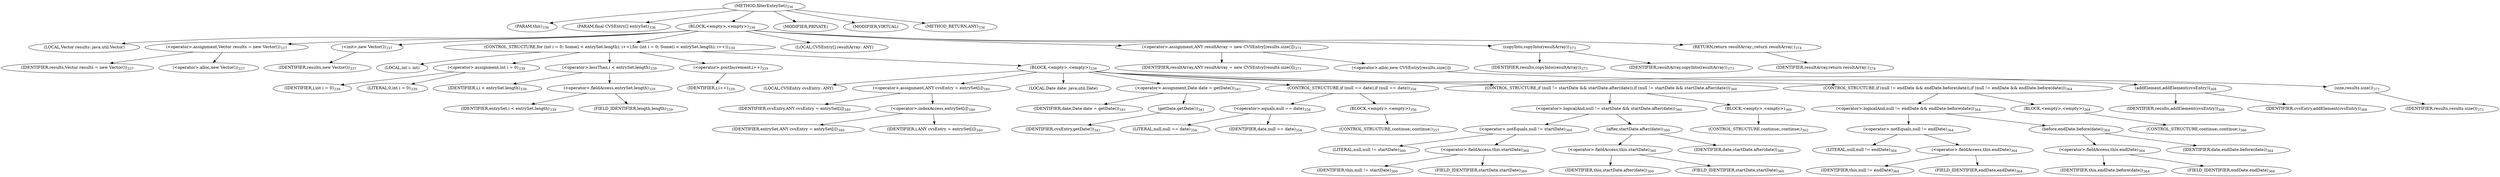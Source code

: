 digraph "filterEntrySet" {  
"566" [label = <(METHOD,filterEntrySet)<SUB>336</SUB>> ]
"567" [label = <(PARAM,this)<SUB>336</SUB>> ]
"568" [label = <(PARAM,final CVSEntry[] entrySet)<SUB>336</SUB>> ]
"569" [label = <(BLOCK,&lt;empty&gt;,&lt;empty&gt;)<SUB>336</SUB>> ]
"50" [label = <(LOCAL,Vector results: java.util.Vector)> ]
"570" [label = <(&lt;operator&gt;.assignment,Vector results = new Vector())<SUB>337</SUB>> ]
"571" [label = <(IDENTIFIER,results,Vector results = new Vector())<SUB>337</SUB>> ]
"572" [label = <(&lt;operator&gt;.alloc,new Vector())<SUB>337</SUB>> ]
"573" [label = <(&lt;init&gt;,new Vector())<SUB>337</SUB>> ]
"49" [label = <(IDENTIFIER,results,new Vector())<SUB>337</SUB>> ]
"574" [label = <(CONTROL_STRUCTURE,for (int i = 0; Some(i &lt; entrySet.length); i++),for (int i = 0; Some(i &lt; entrySet.length); i++))<SUB>339</SUB>> ]
"575" [label = <(LOCAL,int i: int)> ]
"576" [label = <(&lt;operator&gt;.assignment,int i = 0)<SUB>339</SUB>> ]
"577" [label = <(IDENTIFIER,i,int i = 0)<SUB>339</SUB>> ]
"578" [label = <(LITERAL,0,int i = 0)<SUB>339</SUB>> ]
"579" [label = <(&lt;operator&gt;.lessThan,i &lt; entrySet.length)<SUB>339</SUB>> ]
"580" [label = <(IDENTIFIER,i,i &lt; entrySet.length)<SUB>339</SUB>> ]
"581" [label = <(&lt;operator&gt;.fieldAccess,entrySet.length)<SUB>339</SUB>> ]
"582" [label = <(IDENTIFIER,entrySet,i &lt; entrySet.length)<SUB>339</SUB>> ]
"583" [label = <(FIELD_IDENTIFIER,length,length)<SUB>339</SUB>> ]
"584" [label = <(&lt;operator&gt;.postIncrement,i++)<SUB>339</SUB>> ]
"585" [label = <(IDENTIFIER,i,i++)<SUB>339</SUB>> ]
"586" [label = <(BLOCK,&lt;empty&gt;,&lt;empty&gt;)<SUB>339</SUB>> ]
"587" [label = <(LOCAL,CVSEntry cvsEntry: ANY)> ]
"588" [label = <(&lt;operator&gt;.assignment,ANY cvsEntry = entrySet[i])<SUB>340</SUB>> ]
"589" [label = <(IDENTIFIER,cvsEntry,ANY cvsEntry = entrySet[i])<SUB>340</SUB>> ]
"590" [label = <(&lt;operator&gt;.indexAccess,entrySet[i])<SUB>340</SUB>> ]
"591" [label = <(IDENTIFIER,entrySet,ANY cvsEntry = entrySet[i])<SUB>340</SUB>> ]
"592" [label = <(IDENTIFIER,i,ANY cvsEntry = entrySet[i])<SUB>340</SUB>> ]
"593" [label = <(LOCAL,Date date: java.util.Date)> ]
"594" [label = <(&lt;operator&gt;.assignment,Date date = getDate())<SUB>341</SUB>> ]
"595" [label = <(IDENTIFIER,date,Date date = getDate())<SUB>341</SUB>> ]
"596" [label = <(getDate,getDate())<SUB>341</SUB>> ]
"597" [label = <(IDENTIFIER,cvsEntry,getDate())<SUB>341</SUB>> ]
"598" [label = <(CONTROL_STRUCTURE,if (null == date),if (null == date))<SUB>356</SUB>> ]
"599" [label = <(&lt;operator&gt;.equals,null == date)<SUB>356</SUB>> ]
"600" [label = <(LITERAL,null,null == date)<SUB>356</SUB>> ]
"601" [label = <(IDENTIFIER,date,null == date)<SUB>356</SUB>> ]
"602" [label = <(BLOCK,&lt;empty&gt;,&lt;empty&gt;)<SUB>356</SUB>> ]
"603" [label = <(CONTROL_STRUCTURE,continue;,continue;)<SUB>357</SUB>> ]
"604" [label = <(CONTROL_STRUCTURE,if (null != startDate &amp;&amp; startDate.after(date)),if (null != startDate &amp;&amp; startDate.after(date)))<SUB>360</SUB>> ]
"605" [label = <(&lt;operator&gt;.logicalAnd,null != startDate &amp;&amp; startDate.after(date))<SUB>360</SUB>> ]
"606" [label = <(&lt;operator&gt;.notEquals,null != startDate)<SUB>360</SUB>> ]
"607" [label = <(LITERAL,null,null != startDate)<SUB>360</SUB>> ]
"608" [label = <(&lt;operator&gt;.fieldAccess,this.startDate)<SUB>360</SUB>> ]
"609" [label = <(IDENTIFIER,this,null != startDate)<SUB>360</SUB>> ]
"610" [label = <(FIELD_IDENTIFIER,startDate,startDate)<SUB>360</SUB>> ]
"611" [label = <(after,startDate.after(date))<SUB>360</SUB>> ]
"612" [label = <(&lt;operator&gt;.fieldAccess,this.startDate)<SUB>360</SUB>> ]
"613" [label = <(IDENTIFIER,this,startDate.after(date))<SUB>360</SUB>> ]
"614" [label = <(FIELD_IDENTIFIER,startDate,startDate)<SUB>360</SUB>> ]
"615" [label = <(IDENTIFIER,date,startDate.after(date))<SUB>360</SUB>> ]
"616" [label = <(BLOCK,&lt;empty&gt;,&lt;empty&gt;)<SUB>360</SUB>> ]
"617" [label = <(CONTROL_STRUCTURE,continue;,continue;)<SUB>362</SUB>> ]
"618" [label = <(CONTROL_STRUCTURE,if (null != endDate &amp;&amp; endDate.before(date)),if (null != endDate &amp;&amp; endDate.before(date)))<SUB>364</SUB>> ]
"619" [label = <(&lt;operator&gt;.logicalAnd,null != endDate &amp;&amp; endDate.before(date))<SUB>364</SUB>> ]
"620" [label = <(&lt;operator&gt;.notEquals,null != endDate)<SUB>364</SUB>> ]
"621" [label = <(LITERAL,null,null != endDate)<SUB>364</SUB>> ]
"622" [label = <(&lt;operator&gt;.fieldAccess,this.endDate)<SUB>364</SUB>> ]
"623" [label = <(IDENTIFIER,this,null != endDate)<SUB>364</SUB>> ]
"624" [label = <(FIELD_IDENTIFIER,endDate,endDate)<SUB>364</SUB>> ]
"625" [label = <(before,endDate.before(date))<SUB>364</SUB>> ]
"626" [label = <(&lt;operator&gt;.fieldAccess,this.endDate)<SUB>364</SUB>> ]
"627" [label = <(IDENTIFIER,this,endDate.before(date))<SUB>364</SUB>> ]
"628" [label = <(FIELD_IDENTIFIER,endDate,endDate)<SUB>364</SUB>> ]
"629" [label = <(IDENTIFIER,date,endDate.before(date))<SUB>364</SUB>> ]
"630" [label = <(BLOCK,&lt;empty&gt;,&lt;empty&gt;)<SUB>364</SUB>> ]
"631" [label = <(CONTROL_STRUCTURE,continue;,continue;)<SUB>366</SUB>> ]
"632" [label = <(addElement,addElement(cvsEntry))<SUB>368</SUB>> ]
"633" [label = <(IDENTIFIER,results,addElement(cvsEntry))<SUB>368</SUB>> ]
"634" [label = <(IDENTIFIER,cvsEntry,addElement(cvsEntry))<SUB>368</SUB>> ]
"635" [label = <(LOCAL,CVSEntry[] resultArray: ANY)> ]
"636" [label = <(&lt;operator&gt;.assignment,ANY resultArray = new CVSEntry[results.size()])<SUB>371</SUB>> ]
"637" [label = <(IDENTIFIER,resultArray,ANY resultArray = new CVSEntry[results.size()])<SUB>371</SUB>> ]
"638" [label = <(&lt;operator&gt;.alloc,new CVSEntry[results.size()])> ]
"639" [label = <(size,results.size())<SUB>371</SUB>> ]
"640" [label = <(IDENTIFIER,results,results.size())<SUB>371</SUB>> ]
"641" [label = <(copyInto,copyInto(resultArray))<SUB>373</SUB>> ]
"642" [label = <(IDENTIFIER,results,copyInto(resultArray))<SUB>373</SUB>> ]
"643" [label = <(IDENTIFIER,resultArray,copyInto(resultArray))<SUB>373</SUB>> ]
"644" [label = <(RETURN,return resultArray;,return resultArray;)<SUB>374</SUB>> ]
"645" [label = <(IDENTIFIER,resultArray,return resultArray;)<SUB>374</SUB>> ]
"646" [label = <(MODIFIER,PRIVATE)> ]
"647" [label = <(MODIFIER,VIRTUAL)> ]
"648" [label = <(METHOD_RETURN,ANY)<SUB>336</SUB>> ]
  "566" -> "567" 
  "566" -> "568" 
  "566" -> "569" 
  "566" -> "646" 
  "566" -> "647" 
  "566" -> "648" 
  "569" -> "50" 
  "569" -> "570" 
  "569" -> "573" 
  "569" -> "574" 
  "569" -> "635" 
  "569" -> "636" 
  "569" -> "641" 
  "569" -> "644" 
  "570" -> "571" 
  "570" -> "572" 
  "573" -> "49" 
  "574" -> "575" 
  "574" -> "576" 
  "574" -> "579" 
  "574" -> "584" 
  "574" -> "586" 
  "576" -> "577" 
  "576" -> "578" 
  "579" -> "580" 
  "579" -> "581" 
  "581" -> "582" 
  "581" -> "583" 
  "584" -> "585" 
  "586" -> "587" 
  "586" -> "588" 
  "586" -> "593" 
  "586" -> "594" 
  "586" -> "598" 
  "586" -> "604" 
  "586" -> "618" 
  "586" -> "632" 
  "588" -> "589" 
  "588" -> "590" 
  "590" -> "591" 
  "590" -> "592" 
  "594" -> "595" 
  "594" -> "596" 
  "596" -> "597" 
  "598" -> "599" 
  "598" -> "602" 
  "599" -> "600" 
  "599" -> "601" 
  "602" -> "603" 
  "604" -> "605" 
  "604" -> "616" 
  "605" -> "606" 
  "605" -> "611" 
  "606" -> "607" 
  "606" -> "608" 
  "608" -> "609" 
  "608" -> "610" 
  "611" -> "612" 
  "611" -> "615" 
  "612" -> "613" 
  "612" -> "614" 
  "616" -> "617" 
  "618" -> "619" 
  "618" -> "630" 
  "619" -> "620" 
  "619" -> "625" 
  "620" -> "621" 
  "620" -> "622" 
  "622" -> "623" 
  "622" -> "624" 
  "625" -> "626" 
  "625" -> "629" 
  "626" -> "627" 
  "626" -> "628" 
  "630" -> "631" 
  "632" -> "633" 
  "632" -> "634" 
  "636" -> "637" 
  "636" -> "638" 
  "638" -> "639" 
  "639" -> "640" 
  "641" -> "642" 
  "641" -> "643" 
  "644" -> "645" 
}
